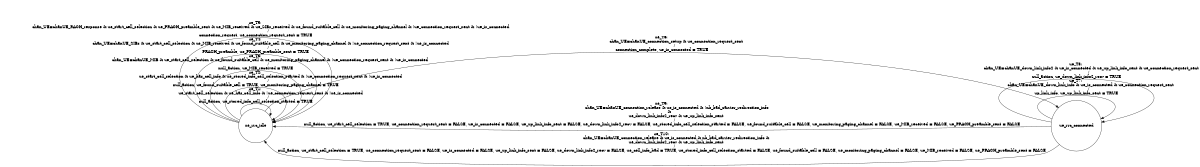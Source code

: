 digraph UE{
rankdir = LR;
size = "8,5"
node [shape = circle, label="ue_rrc_idle"]ue_rrc_idle;
node [shape = circle, label="ue_rrc_connected"]ue_rrc_connected;
ue_rrc_idle -> ue_rrc_idle [label = "ue_T1: 
                         ue_start_cell_selection & ue_has_cell_info & !ue_connection_request_sent & !ue_is_connected 
                    /
null_action, ue_stored_info_cell_selection_started = TRUE"]
ue_rrc_idle -> ue_rrc_idle [label = "ue_T2: 
                         ue_start_cell_selection & ue_has_cell_info & ue_stored_info_cell_selection_started & !ue_connection_request_sent & !ue_is_connected 
                    /
null_action, ue_found_suitable_cell = TRUE, ue_monitoring_paging_channel = TRUE"]
ue_rrc_idle -> ue_rrc_idle [label = "ue_T3: 
                        chan_UE=chanUE_MIB & ue_start_cell_selection & ue_found_suitable_cell & ue_monitoring_paging_channel & !ue_connection_request_sent & !ue_is_connected 
                    /
null_action, ue_MIB_received = TRUE"]
ue_rrc_idle -> ue_rrc_idle [label = "ue_T4: 
                         chan_UE=chanUE_SIBs & ue_start_cell_selection & ue_MIB_received & ue_found_suitable_cell & ue_monitoring_paging_channel & !ue_connection_request_sent & !ue_is_connected 
                    /
PRACH_preamble, ue_PRACH_preamble_sent = TRUE"]
ue_rrc_idle -> ue_rrc_idle [label = "ue_T5: 
                         chan_UE=chanUE_RACH_response & ue_start_cell_selection & ue_PRACH_preamble_sent & ue_MIB_received & ue_SIBs_received & ue_found_suitable_cell & ue_monitoring_paging_channel & !ue_connection_request_sent & !ue_is_connected 
                    /
connection_request, ue_connection_request_sent = TRUE"]
ue_rrc_idle -> ue_rrc_connected [label = "ue_T6: 
                        chan_UE=chanUE_connection_setup & ue_connection_request_sent 
                    /
connection_complete, ue_is_connected = TRUE"]
ue_rrc_connected -> ue_rrc_connected [label = "ue_T7: 
                        chan_UE=chanUE_down_link_info & ue_is_connected & ue_connection_request_sent 
                    /
up_link_info, ue_up_link_info_sent = TRUE"]
ue_rrc_connected -> ue_rrc_connected [label = "ue_T8: 
                        chan_UE=chanUE_down_link_info2 & ue_is_connected & ue_up_link_info_sent & ue_connection_request_sent
                    /
null_action, ue_down_link_info2_recv = TRUE"]
ue_rrc_connected -> ue_rrc_idle [label = "ue_T9: 
                        chan_UE=chanUE_connection_release & ue_is_connected & !nb_bad_carrier_redirection_info
             & 
                        ue_down_link_info2_recv & ue_up_link_info_sent 
                    /
null_action, ue_start_cell_selection = TRUE, ue_connection_request_sent = FALSE, ue_is_connected = FALSE, ue_up_link_info_sent = FALSE, ue_down_link_info2_recv = FALSE, ue_stored_info_cell_selection_started = FALSE, ue_found_suitable_cell = FALSE, ue_monitoring_paging_channel = FALSE, ue_MIB_received = FALSE, ue_PRACH_preamble_sent = FALSE"]
ue_rrc_connected -> ue_rrc_idle [label = "ue_T10: 
                        chan_UE=chanUE_connection_release & ue_is_connected & nb_bad_carrier_redirection_info & 
                        ue_down_link_info2_recv & ue_up_link_info_sent 
                    /
null_action, ue_start_cell_selection = TRUE, ue_connection_request_sent = FALSE, ue_is_connected = FALSE, ue_up_link_info_sent = FALSE, ue_down_link_info2_recv = FALSE, ue_cell_info_bad = TRUE, ue_stored_info_cell_selection_started = FALSE, ue_found_suitable_cell = FALSE, ue_monitoring_paging_channel = FALSE, ue_MIB_received = FALSE, ue_PRACH_preamble_sent = FALSE"]
}
